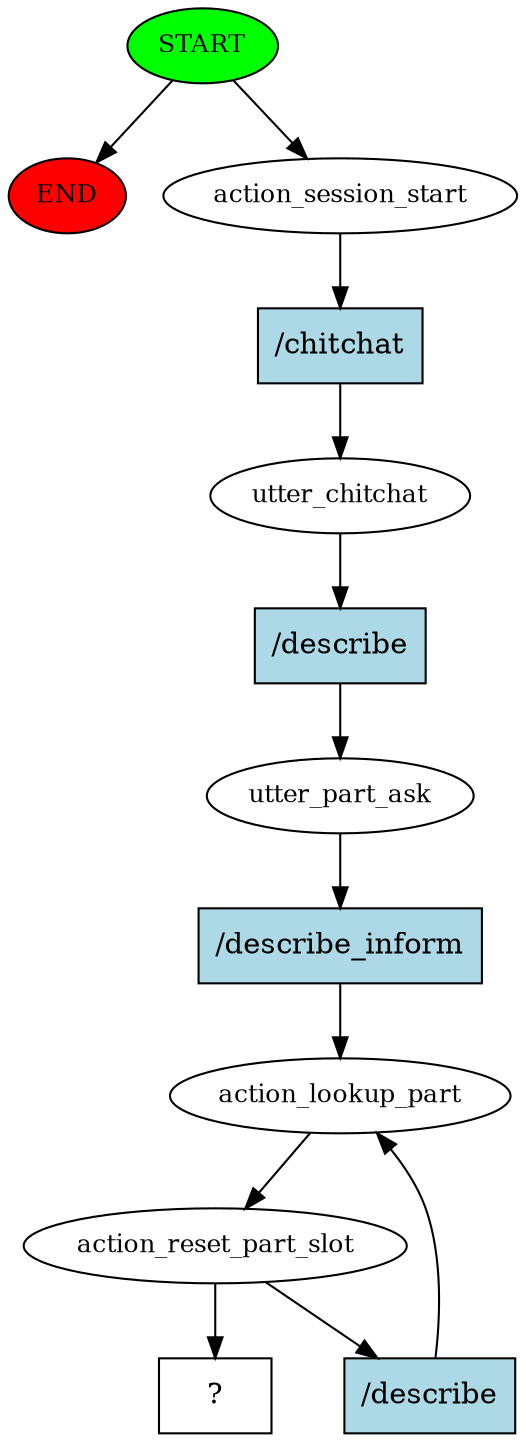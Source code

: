digraph  {
0 [class="start active", fillcolor=green, fontsize=12, label=START, style=filled];
"-1" [class=end, fillcolor=red, fontsize=12, label=END, style=filled];
1 [class=active, fontsize=12, label=action_session_start];
2 [class=active, fontsize=12, label=utter_chitchat];
3 [class=active, fontsize=12, label=utter_part_ask];
4 [class=active, fontsize=12, label=action_lookup_part];
5 [class=active, fontsize=12, label=action_reset_part_slot];
8 [class="intent dashed active", label="  ?  ", shape=rect];
9 [class="intent active", fillcolor=lightblue, label="/chitchat", shape=rect, style=filled];
10 [class="intent active", fillcolor=lightblue, label="/describe", shape=rect, style=filled];
11 [class="intent active", fillcolor=lightblue, label="/describe_inform", shape=rect, style=filled];
12 [class="intent active", fillcolor=lightblue, label="/describe", shape=rect, style=filled];
0 -> "-1"  [class="", key=NONE, label=""];
0 -> 1  [class=active, key=NONE, label=""];
1 -> 9  [class=active, key=0];
2 -> 10  [class=active, key=0];
3 -> 11  [class=active, key=0];
4 -> 5  [class=active, key=NONE, label=""];
5 -> 8  [class=active, key=NONE, label=""];
5 -> 12  [class=active, key=0];
9 -> 2  [class=active, key=0];
10 -> 3  [class=active, key=0];
11 -> 4  [class=active, key=0];
12 -> 4  [class=active, key=0];
}
